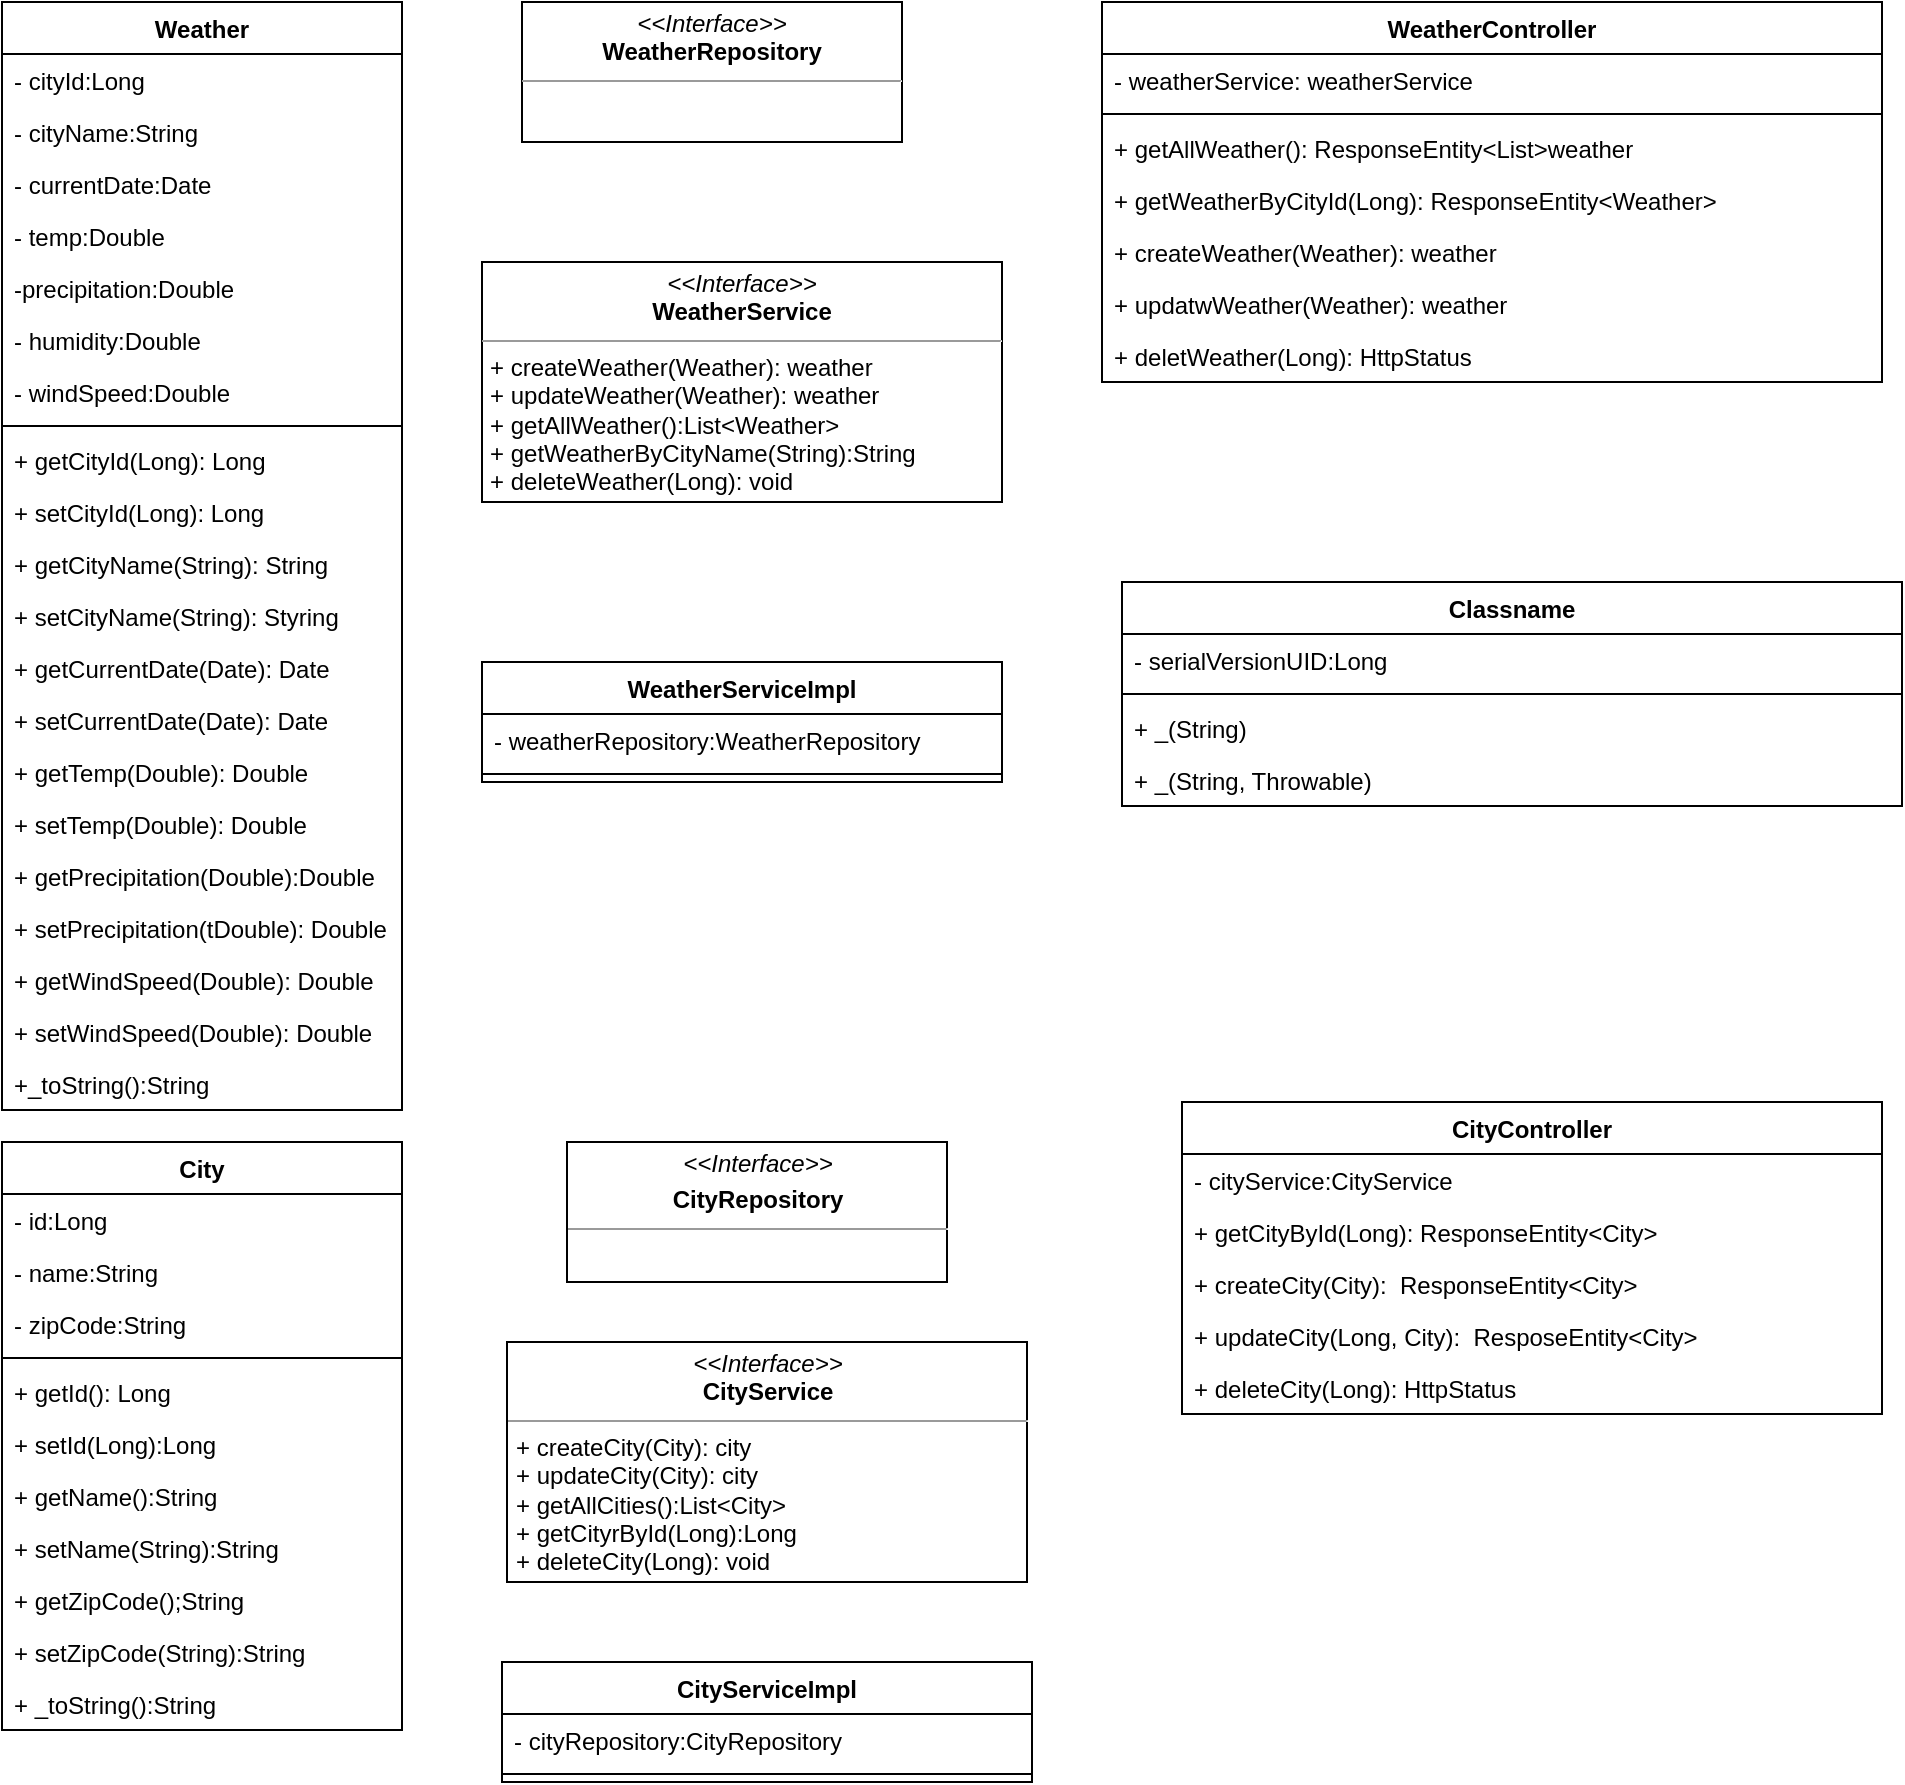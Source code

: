 <mxfile version="14.3.1" type="device"><diagram id="ABKAuujCF0l2pmhuniOJ" name="Page-1"><mxGraphModel dx="768" dy="794" grid="1" gridSize="10" guides="1" tooltips="1" connect="1" arrows="1" fold="1" page="1" pageScale="1" pageWidth="850" pageHeight="1100" math="0" shadow="0"><root><mxCell id="0"/><mxCell id="1" parent="0"/><mxCell id="4hfh78eQYQl-_5QGWU2r-1" value="Weather" style="swimlane;fontStyle=1;align=center;verticalAlign=top;childLayout=stackLayout;horizontal=1;startSize=26;horizontalStack=0;resizeParent=1;resizeParentMax=0;resizeLast=0;collapsible=1;marginBottom=0;" vertex="1" parent="1"><mxGeometry x="60" y="70" width="200" height="554" as="geometry"/></mxCell><mxCell id="4hfh78eQYQl-_5QGWU2r-78" value="- cityId:Long" style="text;strokeColor=none;fillColor=none;align=left;verticalAlign=top;spacingLeft=4;spacingRight=4;overflow=hidden;rotatable=0;points=[[0,0.5],[1,0.5]];portConstraint=eastwest;" vertex="1" parent="4hfh78eQYQl-_5QGWU2r-1"><mxGeometry y="26" width="200" height="26" as="geometry"/></mxCell><mxCell id="4hfh78eQYQl-_5QGWU2r-73" value="- cityName:String" style="text;strokeColor=none;fillColor=none;align=left;verticalAlign=top;spacingLeft=4;spacingRight=4;overflow=hidden;rotatable=0;points=[[0,0.5],[1,0.5]];portConstraint=eastwest;" vertex="1" parent="4hfh78eQYQl-_5QGWU2r-1"><mxGeometry y="52" width="200" height="26" as="geometry"/></mxCell><mxCell id="4hfh78eQYQl-_5QGWU2r-77" value="- currentDate:Date" style="text;strokeColor=none;fillColor=none;align=left;verticalAlign=top;spacingLeft=4;spacingRight=4;overflow=hidden;rotatable=0;points=[[0,0.5],[1,0.5]];portConstraint=eastwest;" vertex="1" parent="4hfh78eQYQl-_5QGWU2r-1"><mxGeometry y="78" width="200" height="26" as="geometry"/></mxCell><mxCell id="4hfh78eQYQl-_5QGWU2r-2" value="- temp:Double" style="text;strokeColor=none;fillColor=none;align=left;verticalAlign=top;spacingLeft=4;spacingRight=4;overflow=hidden;rotatable=0;points=[[0,0.5],[1,0.5]];portConstraint=eastwest;" vertex="1" parent="4hfh78eQYQl-_5QGWU2r-1"><mxGeometry y="104" width="200" height="26" as="geometry"/></mxCell><mxCell id="4hfh78eQYQl-_5QGWU2r-5" value="-precipitation:Double" style="text;strokeColor=none;fillColor=none;align=left;verticalAlign=top;spacingLeft=4;spacingRight=4;overflow=hidden;rotatable=0;points=[[0,0.5],[1,0.5]];portConstraint=eastwest;" vertex="1" parent="4hfh78eQYQl-_5QGWU2r-1"><mxGeometry y="130" width="200" height="26" as="geometry"/></mxCell><mxCell id="4hfh78eQYQl-_5QGWU2r-6" value="- humidity:Double" style="text;strokeColor=none;fillColor=none;align=left;verticalAlign=top;spacingLeft=4;spacingRight=4;overflow=hidden;rotatable=0;points=[[0,0.5],[1,0.5]];portConstraint=eastwest;" vertex="1" parent="4hfh78eQYQl-_5QGWU2r-1"><mxGeometry y="156" width="200" height="26" as="geometry"/></mxCell><mxCell id="4hfh78eQYQl-_5QGWU2r-7" value="- windSpeed:Double" style="text;strokeColor=none;fillColor=none;align=left;verticalAlign=top;spacingLeft=4;spacingRight=4;overflow=hidden;rotatable=0;points=[[0,0.5],[1,0.5]];portConstraint=eastwest;" vertex="1" parent="4hfh78eQYQl-_5QGWU2r-1"><mxGeometry y="182" width="200" height="26" as="geometry"/></mxCell><mxCell id="4hfh78eQYQl-_5QGWU2r-3" value="" style="line;strokeWidth=1;fillColor=none;align=left;verticalAlign=middle;spacingTop=-1;spacingLeft=3;spacingRight=3;rotatable=0;labelPosition=right;points=[];portConstraint=eastwest;" vertex="1" parent="4hfh78eQYQl-_5QGWU2r-1"><mxGeometry y="208" width="200" height="8" as="geometry"/></mxCell><mxCell id="4hfh78eQYQl-_5QGWU2r-79" value="+ getCityId(Long): Long" style="text;strokeColor=none;fillColor=none;align=left;verticalAlign=top;spacingLeft=4;spacingRight=4;overflow=hidden;rotatable=0;points=[[0,0.5],[1,0.5]];portConstraint=eastwest;" vertex="1" parent="4hfh78eQYQl-_5QGWU2r-1"><mxGeometry y="216" width="200" height="26" as="geometry"/></mxCell><mxCell id="4hfh78eQYQl-_5QGWU2r-80" value="+ setCityId(Long): Long" style="text;strokeColor=none;fillColor=none;align=left;verticalAlign=top;spacingLeft=4;spacingRight=4;overflow=hidden;rotatable=0;points=[[0,0.5],[1,0.5]];portConstraint=eastwest;" vertex="1" parent="4hfh78eQYQl-_5QGWU2r-1"><mxGeometry y="242" width="200" height="26" as="geometry"/></mxCell><mxCell id="4hfh78eQYQl-_5QGWU2r-81" value="+ getCityName(String): String" style="text;strokeColor=none;fillColor=none;align=left;verticalAlign=top;spacingLeft=4;spacingRight=4;overflow=hidden;rotatable=0;points=[[0,0.5],[1,0.5]];portConstraint=eastwest;" vertex="1" parent="4hfh78eQYQl-_5QGWU2r-1"><mxGeometry y="268" width="200" height="26" as="geometry"/></mxCell><mxCell id="4hfh78eQYQl-_5QGWU2r-82" value="+ setCityName(String): Styring" style="text;strokeColor=none;fillColor=none;align=left;verticalAlign=top;spacingLeft=4;spacingRight=4;overflow=hidden;rotatable=0;points=[[0,0.5],[1,0.5]];portConstraint=eastwest;" vertex="1" parent="4hfh78eQYQl-_5QGWU2r-1"><mxGeometry y="294" width="200" height="26" as="geometry"/></mxCell><mxCell id="4hfh78eQYQl-_5QGWU2r-83" value="+ getCurrentDate(Date): Date" style="text;strokeColor=none;fillColor=none;align=left;verticalAlign=top;spacingLeft=4;spacingRight=4;overflow=hidden;rotatable=0;points=[[0,0.5],[1,0.5]];portConstraint=eastwest;" vertex="1" parent="4hfh78eQYQl-_5QGWU2r-1"><mxGeometry y="320" width="200" height="26" as="geometry"/></mxCell><mxCell id="4hfh78eQYQl-_5QGWU2r-84" value="+ setCurrentDate(Date): Date" style="text;strokeColor=none;fillColor=none;align=left;verticalAlign=top;spacingLeft=4;spacingRight=4;overflow=hidden;rotatable=0;points=[[0,0.5],[1,0.5]];portConstraint=eastwest;" vertex="1" parent="4hfh78eQYQl-_5QGWU2r-1"><mxGeometry y="346" width="200" height="26" as="geometry"/></mxCell><mxCell id="4hfh78eQYQl-_5QGWU2r-4" value="+ getTemp(Double): Double" style="text;strokeColor=none;fillColor=none;align=left;verticalAlign=top;spacingLeft=4;spacingRight=4;overflow=hidden;rotatable=0;points=[[0,0.5],[1,0.5]];portConstraint=eastwest;" vertex="1" parent="4hfh78eQYQl-_5QGWU2r-1"><mxGeometry y="372" width="200" height="26" as="geometry"/></mxCell><mxCell id="4hfh78eQYQl-_5QGWU2r-8" value="+ setTemp(Double): Double" style="text;strokeColor=none;fillColor=none;align=left;verticalAlign=top;spacingLeft=4;spacingRight=4;overflow=hidden;rotatable=0;points=[[0,0.5],[1,0.5]];portConstraint=eastwest;" vertex="1" parent="4hfh78eQYQl-_5QGWU2r-1"><mxGeometry y="398" width="200" height="26" as="geometry"/></mxCell><mxCell id="4hfh78eQYQl-_5QGWU2r-9" value="+ getPrecipitation(Double):Double" style="text;strokeColor=none;fillColor=none;align=left;verticalAlign=top;spacingLeft=4;spacingRight=4;overflow=hidden;rotatable=0;points=[[0,0.5],[1,0.5]];portConstraint=eastwest;" vertex="1" parent="4hfh78eQYQl-_5QGWU2r-1"><mxGeometry y="424" width="200" height="26" as="geometry"/></mxCell><mxCell id="4hfh78eQYQl-_5QGWU2r-10" value="+ setPrecipitation(tDouble): Double" style="text;strokeColor=none;fillColor=none;align=left;verticalAlign=top;spacingLeft=4;spacingRight=4;overflow=hidden;rotatable=0;points=[[0,0.5],[1,0.5]];portConstraint=eastwest;" vertex="1" parent="4hfh78eQYQl-_5QGWU2r-1"><mxGeometry y="450" width="200" height="26" as="geometry"/></mxCell><mxCell id="4hfh78eQYQl-_5QGWU2r-11" value="+ getWindSpeed(Double): Double" style="text;strokeColor=none;fillColor=none;align=left;verticalAlign=top;spacingLeft=4;spacingRight=4;overflow=hidden;rotatable=0;points=[[0,0.5],[1,0.5]];portConstraint=eastwest;" vertex="1" parent="4hfh78eQYQl-_5QGWU2r-1"><mxGeometry y="476" width="200" height="26" as="geometry"/></mxCell><mxCell id="4hfh78eQYQl-_5QGWU2r-12" value="+ setWindSpeed(Double): Double" style="text;strokeColor=none;fillColor=none;align=left;verticalAlign=top;spacingLeft=4;spacingRight=4;overflow=hidden;rotatable=0;points=[[0,0.5],[1,0.5]];portConstraint=eastwest;" vertex="1" parent="4hfh78eQYQl-_5QGWU2r-1"><mxGeometry y="502" width="200" height="26" as="geometry"/></mxCell><mxCell id="4hfh78eQYQl-_5QGWU2r-97" value="+_toString():String" style="text;strokeColor=none;fillColor=none;align=left;verticalAlign=top;spacingLeft=4;spacingRight=4;overflow=hidden;rotatable=0;points=[[0,0.5],[1,0.5]];portConstraint=eastwest;" vertex="1" parent="4hfh78eQYQl-_5QGWU2r-1"><mxGeometry y="528" width="200" height="26" as="geometry"/></mxCell><mxCell id="4hfh78eQYQl-_5QGWU2r-13" value="CityController" style="swimlane;fontStyle=1;align=center;verticalAlign=top;childLayout=stackLayout;horizontal=1;startSize=26;horizontalStack=0;resizeParent=1;resizeParentMax=0;resizeLast=0;collapsible=1;marginBottom=0;" vertex="1" parent="1"><mxGeometry x="650" y="620" width="350" height="156" as="geometry"/></mxCell><mxCell id="4hfh78eQYQl-_5QGWU2r-19" value="- cityService:CityService" style="text;strokeColor=none;fillColor=none;align=left;verticalAlign=top;spacingLeft=4;spacingRight=4;overflow=hidden;rotatable=0;points=[[0,0.5],[1,0.5]];portConstraint=eastwest;" vertex="1" parent="4hfh78eQYQl-_5QGWU2r-13"><mxGeometry y="26" width="350" height="26" as="geometry"/></mxCell><mxCell id="4hfh78eQYQl-_5QGWU2r-20" value="+ getCityById(Long): ResponseEntity&lt;City&gt;" style="text;strokeColor=none;fillColor=none;align=left;verticalAlign=top;spacingLeft=4;spacingRight=4;overflow=hidden;rotatable=0;points=[[0,0.5],[1,0.5]];portConstraint=eastwest;" vertex="1" parent="4hfh78eQYQl-_5QGWU2r-13"><mxGeometry y="52" width="350" height="26" as="geometry"/></mxCell><mxCell id="4hfh78eQYQl-_5QGWU2r-21" value="+ createCity(City):  ResponseEntity&lt;City&gt;" style="text;strokeColor=none;fillColor=none;align=left;verticalAlign=top;spacingLeft=4;spacingRight=4;overflow=hidden;rotatable=0;points=[[0,0.5],[1,0.5]];portConstraint=eastwest;" vertex="1" parent="4hfh78eQYQl-_5QGWU2r-13"><mxGeometry y="78" width="350" height="26" as="geometry"/></mxCell><mxCell id="4hfh78eQYQl-_5QGWU2r-22" value="+ updateCity(Long, City):  ResposeEntity&lt;City&gt;" style="text;strokeColor=none;fillColor=none;align=left;verticalAlign=top;spacingLeft=4;spacingRight=4;overflow=hidden;rotatable=0;points=[[0,0.5],[1,0.5]];portConstraint=eastwest;" vertex="1" parent="4hfh78eQYQl-_5QGWU2r-13"><mxGeometry y="104" width="350" height="26" as="geometry"/></mxCell><mxCell id="4hfh78eQYQl-_5QGWU2r-87" value="+ deleteCity(Long): HttpStatus" style="text;strokeColor=none;fillColor=none;align=left;verticalAlign=top;spacingLeft=4;spacingRight=4;overflow=hidden;rotatable=0;points=[[0,0.5],[1,0.5]];portConstraint=eastwest;" vertex="1" parent="4hfh78eQYQl-_5QGWU2r-13"><mxGeometry y="130" width="350" height="26" as="geometry"/></mxCell><mxCell id="4hfh78eQYQl-_5QGWU2r-25" value="WeatherController" style="swimlane;fontStyle=1;align=center;verticalAlign=top;childLayout=stackLayout;horizontal=1;startSize=26;horizontalStack=0;resizeParent=1;resizeParentMax=0;resizeLast=0;collapsible=1;marginBottom=0;" vertex="1" parent="1"><mxGeometry x="610" y="70" width="390" height="190" as="geometry"/></mxCell><mxCell id="4hfh78eQYQl-_5QGWU2r-26" value="- weatherService: weatherService" style="text;strokeColor=none;fillColor=none;align=left;verticalAlign=top;spacingLeft=4;spacingRight=4;overflow=hidden;rotatable=0;points=[[0,0.5],[1,0.5]];portConstraint=eastwest;" vertex="1" parent="4hfh78eQYQl-_5QGWU2r-25"><mxGeometry y="26" width="390" height="26" as="geometry"/></mxCell><mxCell id="4hfh78eQYQl-_5QGWU2r-30" value="" style="line;strokeWidth=1;fillColor=none;align=left;verticalAlign=middle;spacingTop=-1;spacingLeft=3;spacingRight=3;rotatable=0;labelPosition=right;points=[];portConstraint=eastwest;" vertex="1" parent="4hfh78eQYQl-_5QGWU2r-25"><mxGeometry y="52" width="390" height="8" as="geometry"/></mxCell><mxCell id="4hfh78eQYQl-_5QGWU2r-31" value="+ getAllWeather(): ResponseEntity&lt;List&gt;weather" style="text;strokeColor=none;fillColor=none;align=left;verticalAlign=top;spacingLeft=4;spacingRight=4;overflow=hidden;rotatable=0;points=[[0,0.5],[1,0.5]];portConstraint=eastwest;" vertex="1" parent="4hfh78eQYQl-_5QGWU2r-25"><mxGeometry y="60" width="390" height="26" as="geometry"/></mxCell><mxCell id="4hfh78eQYQl-_5QGWU2r-32" value="+ getWeatherByCityId(Long): ResponseEntity&lt;Weather&gt;" style="text;strokeColor=none;fillColor=none;align=left;verticalAlign=top;spacingLeft=4;spacingRight=4;overflow=hidden;rotatable=0;points=[[0,0.5],[1,0.5]];portConstraint=eastwest;" vertex="1" parent="4hfh78eQYQl-_5QGWU2r-25"><mxGeometry y="86" width="390" height="26" as="geometry"/></mxCell><mxCell id="4hfh78eQYQl-_5QGWU2r-33" value="+ createWeather(Weather): weather" style="text;strokeColor=none;fillColor=none;align=left;verticalAlign=top;spacingLeft=4;spacingRight=4;overflow=hidden;rotatable=0;points=[[0,0.5],[1,0.5]];portConstraint=eastwest;" vertex="1" parent="4hfh78eQYQl-_5QGWU2r-25"><mxGeometry y="112" width="390" height="26" as="geometry"/></mxCell><mxCell id="4hfh78eQYQl-_5QGWU2r-34" value="+ updatwWeather(Weather): weather" style="text;strokeColor=none;fillColor=none;align=left;verticalAlign=top;spacingLeft=4;spacingRight=4;overflow=hidden;rotatable=0;points=[[0,0.5],[1,0.5]];portConstraint=eastwest;" vertex="1" parent="4hfh78eQYQl-_5QGWU2r-25"><mxGeometry y="138" width="390" height="26" as="geometry"/></mxCell><mxCell id="4hfh78eQYQl-_5QGWU2r-88" value="+ deletWeather(Long): HttpStatus" style="text;strokeColor=none;fillColor=none;align=left;verticalAlign=top;spacingLeft=4;spacingRight=4;overflow=hidden;rotatable=0;points=[[0,0.5],[1,0.5]];portConstraint=eastwest;" vertex="1" parent="4hfh78eQYQl-_5QGWU2r-25"><mxGeometry y="164" width="390" height="26" as="geometry"/></mxCell><mxCell id="4hfh78eQYQl-_5QGWU2r-37" value="City" style="swimlane;fontStyle=1;align=center;verticalAlign=top;childLayout=stackLayout;horizontal=1;startSize=26;horizontalStack=0;resizeParent=1;resizeParentMax=0;resizeLast=0;collapsible=1;marginBottom=0;" vertex="1" parent="1"><mxGeometry x="60" y="640" width="200" height="294" as="geometry"/></mxCell><mxCell id="4hfh78eQYQl-_5QGWU2r-39" value="- id:Long" style="text;strokeColor=none;fillColor=none;align=left;verticalAlign=top;spacingLeft=4;spacingRight=4;overflow=hidden;rotatable=0;points=[[0,0.5],[1,0.5]];portConstraint=eastwest;" vertex="1" parent="4hfh78eQYQl-_5QGWU2r-37"><mxGeometry y="26" width="200" height="26" as="geometry"/></mxCell><mxCell id="4hfh78eQYQl-_5QGWU2r-38" value="- name:String" style="text;strokeColor=none;fillColor=none;align=left;verticalAlign=top;spacingLeft=4;spacingRight=4;overflow=hidden;rotatable=0;points=[[0,0.5],[1,0.5]];portConstraint=eastwest;" vertex="1" parent="4hfh78eQYQl-_5QGWU2r-37"><mxGeometry y="52" width="200" height="26" as="geometry"/></mxCell><mxCell id="4hfh78eQYQl-_5QGWU2r-40" value="- zipCode:String" style="text;strokeColor=none;fillColor=none;align=left;verticalAlign=top;spacingLeft=4;spacingRight=4;overflow=hidden;rotatable=0;points=[[0,0.5],[1,0.5]];portConstraint=eastwest;" vertex="1" parent="4hfh78eQYQl-_5QGWU2r-37"><mxGeometry y="78" width="200" height="26" as="geometry"/></mxCell><mxCell id="4hfh78eQYQl-_5QGWU2r-42" value="" style="line;strokeWidth=1;fillColor=none;align=left;verticalAlign=middle;spacingTop=-1;spacingLeft=3;spacingRight=3;rotatable=0;labelPosition=right;points=[];portConstraint=eastwest;" vertex="1" parent="4hfh78eQYQl-_5QGWU2r-37"><mxGeometry y="104" width="200" height="8" as="geometry"/></mxCell><mxCell id="4hfh78eQYQl-_5QGWU2r-43" value="+ getId(): Long" style="text;strokeColor=none;fillColor=none;align=left;verticalAlign=top;spacingLeft=4;spacingRight=4;overflow=hidden;rotatable=0;points=[[0,0.5],[1,0.5]];portConstraint=eastwest;" vertex="1" parent="4hfh78eQYQl-_5QGWU2r-37"><mxGeometry y="112" width="200" height="26" as="geometry"/></mxCell><mxCell id="4hfh78eQYQl-_5QGWU2r-44" value="+ setId(Long):Long" style="text;strokeColor=none;fillColor=none;align=left;verticalAlign=top;spacingLeft=4;spacingRight=4;overflow=hidden;rotatable=0;points=[[0,0.5],[1,0.5]];portConstraint=eastwest;" vertex="1" parent="4hfh78eQYQl-_5QGWU2r-37"><mxGeometry y="138" width="200" height="26" as="geometry"/></mxCell><mxCell id="4hfh78eQYQl-_5QGWU2r-45" value="+ getName():String" style="text;strokeColor=none;fillColor=none;align=left;verticalAlign=top;spacingLeft=4;spacingRight=4;overflow=hidden;rotatable=0;points=[[0,0.5],[1,0.5]];portConstraint=eastwest;" vertex="1" parent="4hfh78eQYQl-_5QGWU2r-37"><mxGeometry y="164" width="200" height="26" as="geometry"/></mxCell><mxCell id="4hfh78eQYQl-_5QGWU2r-46" value="+ setName(String):String" style="text;strokeColor=none;fillColor=none;align=left;verticalAlign=top;spacingLeft=4;spacingRight=4;overflow=hidden;rotatable=0;points=[[0,0.5],[1,0.5]];portConstraint=eastwest;" vertex="1" parent="4hfh78eQYQl-_5QGWU2r-37"><mxGeometry y="190" width="200" height="26" as="geometry"/></mxCell><mxCell id="4hfh78eQYQl-_5QGWU2r-47" value="+ getZipCode();String" style="text;strokeColor=none;fillColor=none;align=left;verticalAlign=top;spacingLeft=4;spacingRight=4;overflow=hidden;rotatable=0;points=[[0,0.5],[1,0.5]];portConstraint=eastwest;" vertex="1" parent="4hfh78eQYQl-_5QGWU2r-37"><mxGeometry y="216" width="200" height="26" as="geometry"/></mxCell><mxCell id="4hfh78eQYQl-_5QGWU2r-48" value="+ setZipCode(String):String" style="text;strokeColor=none;fillColor=none;align=left;verticalAlign=top;spacingLeft=4;spacingRight=4;overflow=hidden;rotatable=0;points=[[0,0.5],[1,0.5]];portConstraint=eastwest;" vertex="1" parent="4hfh78eQYQl-_5QGWU2r-37"><mxGeometry y="242" width="200" height="26" as="geometry"/></mxCell><mxCell id="4hfh78eQYQl-_5QGWU2r-94" value="+ _toString():String" style="text;strokeColor=none;fillColor=none;align=left;verticalAlign=top;spacingLeft=4;spacingRight=4;overflow=hidden;rotatable=0;points=[[0,0.5],[1,0.5]];portConstraint=eastwest;" vertex="1" parent="4hfh78eQYQl-_5QGWU2r-37"><mxGeometry y="268" width="200" height="26" as="geometry"/></mxCell><mxCell id="4hfh78eQYQl-_5QGWU2r-49" value="WeatherServiceImpl" style="swimlane;fontStyle=1;align=center;verticalAlign=top;childLayout=stackLayout;horizontal=1;startSize=26;horizontalStack=0;resizeParent=1;resizeParentMax=0;resizeLast=0;collapsible=1;marginBottom=0;" vertex="1" parent="1"><mxGeometry x="300" y="400" width="260" height="60" as="geometry"/></mxCell><mxCell id="4hfh78eQYQl-_5QGWU2r-50" value="- weatherRepository:WeatherRepository" style="text;strokeColor=none;fillColor=none;align=left;verticalAlign=top;spacingLeft=4;spacingRight=4;overflow=hidden;rotatable=0;points=[[0,0.5],[1,0.5]];portConstraint=eastwest;" vertex="1" parent="4hfh78eQYQl-_5QGWU2r-49"><mxGeometry y="26" width="260" height="26" as="geometry"/></mxCell><mxCell id="4hfh78eQYQl-_5QGWU2r-54" value="" style="line;strokeWidth=1;fillColor=none;align=left;verticalAlign=middle;spacingTop=-1;spacingLeft=3;spacingRight=3;rotatable=0;labelPosition=right;points=[];portConstraint=eastwest;" vertex="1" parent="4hfh78eQYQl-_5QGWU2r-49"><mxGeometry y="52" width="260" height="8" as="geometry"/></mxCell><mxCell id="4hfh78eQYQl-_5QGWU2r-61" value="CityServiceImpl" style="swimlane;fontStyle=1;align=center;verticalAlign=top;childLayout=stackLayout;horizontal=1;startSize=26;horizontalStack=0;resizeParent=1;resizeParentMax=0;resizeLast=0;collapsible=1;marginBottom=0;" vertex="1" parent="1"><mxGeometry x="310" y="900" width="265" height="60" as="geometry"/></mxCell><mxCell id="4hfh78eQYQl-_5QGWU2r-62" value="- cityRepository:CityRepository" style="text;strokeColor=none;fillColor=none;align=left;verticalAlign=top;spacingLeft=4;spacingRight=4;overflow=hidden;rotatable=0;points=[[0,0.5],[1,0.5]];portConstraint=eastwest;" vertex="1" parent="4hfh78eQYQl-_5QGWU2r-61"><mxGeometry y="26" width="265" height="26" as="geometry"/></mxCell><mxCell id="4hfh78eQYQl-_5QGWU2r-66" value="" style="line;strokeWidth=1;fillColor=none;align=left;verticalAlign=middle;spacingTop=-1;spacingLeft=3;spacingRight=3;rotatable=0;labelPosition=right;points=[];portConstraint=eastwest;" vertex="1" parent="4hfh78eQYQl-_5QGWU2r-61"><mxGeometry y="52" width="265" height="8" as="geometry"/></mxCell><mxCell id="4hfh78eQYQl-_5QGWU2r-75" value="&lt;p style=&quot;margin: 0px ; margin-top: 4px ; text-align: center&quot;&gt;&lt;i&gt;&amp;lt;&amp;lt;Interface&amp;gt;&amp;gt;&lt;/i&gt;&lt;br&gt;&lt;b&gt;WeatherRepository&lt;/b&gt;&lt;/p&gt;&lt;hr size=&quot;1&quot;&gt;&lt;p style=&quot;margin: 0px ; margin-left: 4px&quot;&gt;&lt;br&gt;&lt;/p&gt;&lt;p style=&quot;margin: 0px ; margin-left: 4px&quot;&gt;&lt;br&gt;&lt;/p&gt;" style="verticalAlign=top;align=left;overflow=fill;fontSize=12;fontFamily=Helvetica;html=1;" vertex="1" parent="1"><mxGeometry x="320" y="70" width="190" height="70" as="geometry"/></mxCell><mxCell id="4hfh78eQYQl-_5QGWU2r-76" value="&lt;p style=&quot;margin: 0px ; margin-top: 4px ; text-align: center&quot;&gt;&lt;i&gt;&amp;lt;&amp;lt;Interface&amp;gt;&amp;gt;&lt;/i&gt;&lt;br&gt;&lt;b&gt;WeatherService&lt;/b&gt;&lt;/p&gt;&lt;hr size=&quot;1&quot;&gt;&lt;p style=&quot;margin: 0px ; margin-left: 4px&quot;&gt;&lt;span&gt;+ createWeather(Weather): weather&lt;/span&gt;&lt;br&gt;&lt;/p&gt;&lt;p style=&quot;margin: 0px ; margin-left: 4px&quot;&gt;+ updateWeather(Weather): weather&lt;/p&gt;&lt;p style=&quot;margin: 0px ; margin-left: 4px&quot;&gt;+ getAllWeather():List&amp;lt;Weather&amp;gt;&lt;/p&gt;&lt;p style=&quot;margin: 0px ; margin-left: 4px&quot;&gt;+ getWeatherByCityName(String):String&lt;/p&gt;&lt;p style=&quot;margin: 0px ; margin-left: 4px&quot;&gt;+ deleteWeather(Long): void&lt;/p&gt;" style="verticalAlign=top;align=left;overflow=fill;fontSize=12;fontFamily=Helvetica;html=1;" vertex="1" parent="1"><mxGeometry x="300" y="200" width="260" height="120" as="geometry"/></mxCell><mxCell id="4hfh78eQYQl-_5QGWU2r-85" value="&lt;p style=&quot;margin: 0px ; margin-top: 4px ; text-align: center&quot;&gt;&lt;i&gt;&amp;lt;&amp;lt;Interface&amp;gt;&amp;gt;&lt;/i&gt;&lt;/p&gt;&lt;p style=&quot;margin: 0px ; margin-top: 4px ; text-align: center&quot;&gt;&lt;b&gt;CityRepository&lt;/b&gt;&lt;/p&gt;&lt;hr size=&quot;1&quot;&gt;&lt;p style=&quot;margin: 0px ; margin-left: 4px&quot;&gt;&lt;br&gt;&lt;/p&gt;&lt;p style=&quot;margin: 0px ; margin-left: 4px&quot;&gt;&lt;br&gt;&lt;/p&gt;" style="verticalAlign=top;align=left;overflow=fill;fontSize=12;fontFamily=Helvetica;html=1;" vertex="1" parent="1"><mxGeometry x="342.5" y="640" width="190" height="70" as="geometry"/></mxCell><mxCell id="4hfh78eQYQl-_5QGWU2r-86" value="&lt;p style=&quot;margin: 0px ; margin-top: 4px ; text-align: center&quot;&gt;&lt;i&gt;&amp;lt;&amp;lt;Interface&amp;gt;&amp;gt;&lt;/i&gt;&lt;br&gt;&lt;b&gt;CityService&lt;/b&gt;&lt;/p&gt;&lt;hr size=&quot;1&quot;&gt;&lt;p style=&quot;margin: 0px ; margin-left: 4px&quot;&gt;&lt;span&gt;+ createCity(City): city&lt;/span&gt;&lt;br&gt;&lt;/p&gt;&lt;p style=&quot;margin: 0px ; margin-left: 4px&quot;&gt;+ updateCity(City): city&lt;/p&gt;&lt;p style=&quot;margin: 0px ; margin-left: 4px&quot;&gt;+ getAllCities():List&amp;lt;City&amp;gt;&lt;/p&gt;&lt;p style=&quot;margin: 0px ; margin-left: 4px&quot;&gt;+ getCityrById(Long):Long&lt;/p&gt;&lt;p style=&quot;margin: 0px ; margin-left: 4px&quot;&gt;+ deleteCity(Long): void&lt;/p&gt;" style="verticalAlign=top;align=left;overflow=fill;fontSize=12;fontFamily=Helvetica;html=1;" vertex="1" parent="1"><mxGeometry x="312.5" y="740" width="260" height="120" as="geometry"/></mxCell><mxCell id="4hfh78eQYQl-_5QGWU2r-89" value="Classname" style="swimlane;fontStyle=1;align=center;verticalAlign=top;childLayout=stackLayout;horizontal=1;startSize=26;horizontalStack=0;resizeParent=1;resizeParentMax=0;resizeLast=0;collapsible=1;marginBottom=0;" vertex="1" parent="1"><mxGeometry x="620" y="360" width="390" height="112" as="geometry"/></mxCell><mxCell id="4hfh78eQYQl-_5QGWU2r-90" value="- serialVersionUID:Long" style="text;strokeColor=none;fillColor=none;align=left;verticalAlign=top;spacingLeft=4;spacingRight=4;overflow=hidden;rotatable=0;points=[[0,0.5],[1,0.5]];portConstraint=eastwest;" vertex="1" parent="4hfh78eQYQl-_5QGWU2r-89"><mxGeometry y="26" width="390" height="26" as="geometry"/></mxCell><mxCell id="4hfh78eQYQl-_5QGWU2r-91" value="" style="line;strokeWidth=1;fillColor=none;align=left;verticalAlign=middle;spacingTop=-1;spacingLeft=3;spacingRight=3;rotatable=0;labelPosition=right;points=[];portConstraint=eastwest;" vertex="1" parent="4hfh78eQYQl-_5QGWU2r-89"><mxGeometry y="52" width="390" height="8" as="geometry"/></mxCell><mxCell id="4hfh78eQYQl-_5QGWU2r-92" value="+ _(String)" style="text;strokeColor=none;fillColor=none;align=left;verticalAlign=top;spacingLeft=4;spacingRight=4;overflow=hidden;rotatable=0;points=[[0,0.5],[1,0.5]];portConstraint=eastwest;" vertex="1" parent="4hfh78eQYQl-_5QGWU2r-89"><mxGeometry y="60" width="390" height="26" as="geometry"/></mxCell><mxCell id="4hfh78eQYQl-_5QGWU2r-93" value="+ _(String, Throwable)" style="text;strokeColor=none;fillColor=none;align=left;verticalAlign=top;spacingLeft=4;spacingRight=4;overflow=hidden;rotatable=0;points=[[0,0.5],[1,0.5]];portConstraint=eastwest;" vertex="1" parent="4hfh78eQYQl-_5QGWU2r-89"><mxGeometry y="86" width="390" height="26" as="geometry"/></mxCell></root></mxGraphModel></diagram></mxfile>